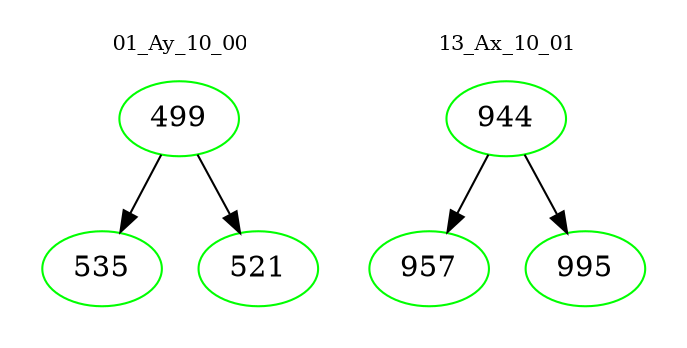 digraph{
subgraph cluster_0 {
color = white
label = "01_Ay_10_00";
fontsize=10;
T0_499 [label="499", color="green"]
T0_499 -> T0_535 [color="black"]
T0_535 [label="535", color="green"]
T0_499 -> T0_521 [color="black"]
T0_521 [label="521", color="green"]
}
subgraph cluster_1 {
color = white
label = "13_Ax_10_01";
fontsize=10;
T1_944 [label="944", color="green"]
T1_944 -> T1_957 [color="black"]
T1_957 [label="957", color="green"]
T1_944 -> T1_995 [color="black"]
T1_995 [label="995", color="green"]
}
}
